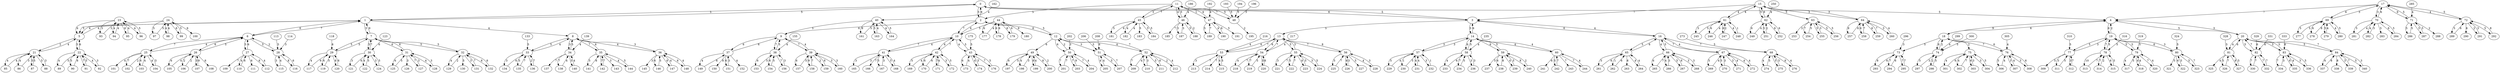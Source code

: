 strict digraph "" {
	0 -> 1	[label=5];
	0 -> 2	[label=5];
	0 -> 3	[label=6];
	0 -> 4	[label=5];
	1 -> 0	[label=5];
	1 -> 5	[label=4];
	1 -> 6	[label=6];
	1 -> 7	[label=5];
	1 -> 8	[label=4];
	2 -> 0	[label=6];
	2 -> 9	[label=6];
	2 -> 10	[label=7];
	2 -> 12	[label=6];
	3 -> 0	[label=5];
	3 -> 13	[label=5];
	3 -> 14	[label=5];
	3 -> 16	[label=6];
	4 -> 18	[label=9];
	4 -> 19	[label=6];
	4 -> 20	[label=5];
	5 -> 1	[label=4];
	5 -> 21	[label=2];
	5 -> 22	[label=5];
	6 -> 1	[label=7];
	6 -> 25	[label=7];
	6 -> 26	[label=6];
	6 -> 27	[label=5];
	6 -> 28	[label=5];
	7 -> 1	[label=9];
	7 -> 29	[label=5];
	7 -> 30	[label=5];
	7 -> 31	[label=6];
	7 -> 32	[label=5];
	8 -> 33	[label=5];
	8 -> 34	[label=3];
	8 -> 35	[label=7];
	8 -> 36	[label=4];
	9 -> 37	[label=6];
	9 -> 38	[label=7];
	9 -> 39	[label=7];
	10 -> 2	[label=6];
	10 -> 41	[label=7];
	10 -> 42	[label=6];
	10 -> 43	[label=4];
	11 -> 2	[label=5];
	11 -> 45	[label=3];
	11 -> 46	[label=4];
	11 -> 47	[label=1];
	11 -> 48	[label=7];
	12 -> 2	[label=5];
	12 -> 49	[label=6];
	12 -> 50	[label=6];
	12 -> 51	[label=3];
	12 -> 52	[label=4];
	13 -> 53	[label=6];
	13 -> 54	[label=6];
	13 -> 55	[label=5];
	13 -> 56	[label=7];
	14 -> 3	[label=6];
	14 -> 57	[label=3];
	14 -> 58	[label=6];
	14 -> 59	[label=6];
	14 -> 60	[label=4];
	15 -> 3	[label=7];
	15 -> 61	[label=4];
	15 -> 62	[label=5];
	15 -> 63	[label=5];
	15 -> 64	[label=3];
	16 -> 3	[label=4];
	16 -> 65	[label=5];
	16 -> 66	[label=4];
	16 -> 67	[label=7];
	16 -> 68	[label=7];
	17 -> 4	[label=7];
	17 -> 69	[label=6];
	17 -> 70	[label=3];
	17 -> 71	[label=6];
	17 -> 72	[label=4];
	18 -> 4	[label=6];
	18 -> 73	[label=5];
	18 -> 74	[label=8];
	18 -> 75	[label=2];
	18 -> 76	[label=7];
	19 -> 4	[label=2];
	19 -> 77	[label=5];
	19 -> 78	[label=7];
	19 -> 79	[label=5];
	19 -> 80	[label=6];
	20 -> 4	[label=3];
	20 -> 81	[label=4];
	20 -> 82	[label=5];
	20 -> 83	[label=5];
	20 -> 84	[label=5];
	21 -> 5	[label=4];
	21 -> 85	[label=4];
	21 -> 86	[label=4];
	21 -> 87	[label=5];
	21 -> 88	[label=5];
	22 -> 5	[label=6];
	22 -> 89	[label=4];
	22 -> 90	[label=5];
	22 -> 91	[label=7];
	22 -> 92	[label=4];
	23 -> 5	[label=6];
	23 -> 93	[label=3];
	23 -> 94	[label=4];
	23 -> 95	[label=6];
	23 -> 96	[label=4];
	24 -> 5	[label=5];
	24 -> 97	[label=5];
	24 -> 98	[label=4];
	24 -> 99	[label=6];
	24 -> 100	[label=6];
	25 -> 6	[label=4];
	25 -> 101	[label=4];
	25 -> 102	[label=7];
	25 -> 103	[label=6];
	25 -> 104	[label=4];
	26 -> 6	[label=5];
	26 -> 105	[label=6];
	26 -> 106	[label=2];
	26 -> 107	[label=5];
	26 -> 108	[label=6];
	27 -> 6	[label=6];
	27 -> 109	[label=7];
	27 -> 110	[label=4];
	27 -> 111	[label=6];
	27 -> 112	[label=6];
	28 -> 6	[label=2];
	28 -> 115	[label=3];
	28 -> 116	[label=8];
	29 -> 7	[label=5];
	29 -> 117	[label=4];
	29 -> 119	[label=6];
	29 -> 120	[label=6];
	30 -> 7	[label=7];
	30 -> 121	[label=3];
	30 -> 122	[label=4];
	30 -> 124	[label=3];
	31 -> 7	[label=6];
	31 -> 125	[label=6];
	31 -> 126	[label=3];
	31 -> 127	[label=7];
	31 -> 128	[label=4];
	32 -> 7	[label=5];
	32 -> 129	[label=4];
	32 -> 130	[label=5];
	32 -> 131	[label=3];
	32 -> 132	[label=6];
	33 -> 8	[label=4];
	33 -> 134	[label=3];
	33 -> 135	[label=5];
	33 -> 136	[label=2];
	34 -> 8	[label=5];
	34 -> 137	[label=7];
	34 -> 138	[label=7];
	34 -> 140	[label=5];
	35 -> 8	[label=6];
	35 -> 141	[label=5];
	35 -> 142	[label=7];
	35 -> 143	[label=3];
	35 -> 144	[label=4];
	36 -> 8	[label=3];
	36 -> 145	[label=3];
	36 -> 146	[label=6];
	36 -> 147	[label=6];
	36 -> 148	[label=6];
	37 -> 9	[label=6];
	37 -> 149	[label=4];
	37 -> 150	[label=8];
	37 -> 151	[label=6];
	37 -> 152	[label=4];
	38 -> 9	[label=5];
	38 -> 153	[label=6];
	38 -> 154	[label=6];
	38 -> 156	[label=7];
	39 -> 9	[label=4];
	39 -> 157	[label=6];
	39 -> 158	[label=9];
	39 -> 159	[label=2];
	39 -> 160	[label=3];
	40 -> 9	[label=5];
	40 -> 161	[label=8];
	40 -> 163	[label=5];
	40 -> 164	[label=4];
	41 -> 10	[label=4];
	41 -> 165	[label=3];
	41 -> 166	[label=7];
	41 -> 167	[label=5];
	41 -> 168	[label=5];
	42 -> 10	[label=7];
	42 -> 169	[label=5];
	42 -> 170	[label=6];
	42 -> 171	[label=7];
	42 -> 172	[label=3];
	43 -> 10	[label=5];
	43 -> 173	[label=6];
	43 -> 174	[label=4];
	43 -> 176	[label=7];
	44 -> 10	[label=5];
	44 -> 177	[label=6];
	44 -> 178	[label=6];
	44 -> 179	[label=6];
	44 -> 180	[label=6];
	45 -> 11	[label=7];
	45 -> 181	[label=5];
	45 -> 182	[label=4];
	45 -> 183	[label=5];
	45 -> 184	[label=5];
	46 -> 11	[label=5];
	46 -> 185	[label=7];
	46 -> 187	[label=3];
	46 -> 188	[label=5];
	47 -> 11	[label=4];
	47 -> 189	[label=5];
	47 -> 190	[label=4];
	47 -> 191	[label=5];
	48 -> 11	[label=5];
	48 -> 195	[label=2];
	49 -> 197	[label=6];
	49 -> 198	[label=4];
	49 -> 199	[label=8];
	49 -> 200	[label=6];
	50 -> 12	[label=2];
	50 -> 201	[label=7];
	50 -> 203	[label=7];
	50 -> 204	[label=7];
	51 -> 205	[label=4];
	51 -> 207	[label=5];
	52 -> 12	[label=7];
	52 -> 209	[label=7];
	52 -> 210	[label=7];
	52 -> 211	[label=5];
	52 -> 212	[label=2];
	53 -> 13	[label=7];
	53 -> 213	[label=3];
	53 -> 214	[label=7];
	53 -> 215	[label=4];
	54 -> 13	[label=7];
	54 -> 218	[label=4];
	54 -> 219	[label=7];
	54 -> 220	[label=5];
	55 -> 13	[label=3];
	55 -> 221	[label=3];
	55 -> 222	[label=5];
	55 -> 223	[label=6];
	55 -> 224	[label=3];
	56 -> 13	[label=8];
	56 -> 225	[label=5];
	56 -> 226	[label=6];
	56 -> 227	[label=5];
	56 -> 228	[label=4];
	57 -> 14	[label=3];
	57 -> 229	[label=5];
	57 -> 230	[label=1];
	57 -> 231	[label=4];
	57 -> 232	[label=3];
	58 -> 14	[label=5];
	58 -> 233	[label=4];
	58 -> 234	[label=7];
	58 -> 236	[label=3];
	59 -> 14	[label=5];
	59 -> 237	[label=5];
	59 -> 238	[label=6];
	59 -> 239	[label=4];
	59 -> 240	[label=8];
	60 -> 14	[label=4];
	60 -> 241	[label=6];
	60 -> 242	[label=5];
	60 -> 243	[label=7];
	60 -> 244	[label=7];
	61 -> 15	[label=4];
	61 -> 245	[label=3];
	61 -> 246	[label=6];
	61 -> 247	[label=6];
	61 -> 248	[label=4];
	62 -> 15	[label=6];
	62 -> 249	[label=6];
	62 -> 251	[label=5];
	62 -> 252	[label=6];
	63 -> 253	[label=3];
	63 -> 254	[label=7];
	63 -> 255	[label=5];
	63 -> 256	[label=5];
	64 -> 15	[label=3];
	64 -> 257	[label=8];
	64 -> 258	[label=6];
	64 -> 259	[label=6];
	64 -> 260	[label=3];
	65 -> 16	[label=6];
	65 -> 261	[label=5];
	65 -> 262	[label=1];
	65 -> 263	[label=6];
	65 -> 264	[label=4];
	66 -> 16	[label=5];
	66 -> 265	[label=6];
	66 -> 266	[label=4];
	66 -> 267	[label=5];
	66 -> 268	[label=3];
	67 -> 16	[label=4];
	67 -> 269	[label=5];
	67 -> 270	[label=5];
	67 -> 271	[label=3];
	67 -> 272	[label=4];
	68 -> 274	[label=4];
	68 -> 275	[label=5];
	68 -> 276	[label=6];
	69 -> 17	[label=3];
	69 -> 277	[label=5];
	69 -> 278	[label=6];
	69 -> 279	[label=5];
	69 -> 280	[label=4];
	70 -> 17	[label=6];
	70 -> 281	[label=5];
	70 -> 282	[label=4];
	70 -> 283	[label=5];
	70 -> 284	[label=6];
	71 -> 17	[label=5];
	71 -> 286	[label=5];
	71 -> 287	[label=3];
	71 -> 288	[label=2];
	72 -> 17	[label=5];
	72 -> 289	[label=5];
	72 -> 290	[label=6];
	72 -> 291	[label=2];
	72 -> 292	[label=5];
	73 -> 293	[label=8];
	73 -> 294	[label=7];
	73 -> 295	[label=7];
	74 -> 18	[label=2];
	74 -> 297	[label=5];
	74 -> 298	[label=2];
	75 -> 301	[label=4];
	75 -> 302	[label=4];
	75 -> 303	[label=6];
	75 -> 304	[label=3];
	76 -> 18	[label=6];
	76 -> 306	[label=5];
	76 -> 307	[label=3];
	76 -> 308	[label=3];
	77 -> 19	[label=3];
	77 -> 309	[label=5];
	77 -> 311	[label=3];
	77 -> 312	[label=3];
	78 -> 19	[label=5];
	78 -> 313	[label=10];
	78 -> 314	[label=7];
	78 -> 315	[label=6];
	79 -> 19	[label=5];
	79 -> 317	[label=4];
	79 -> 318	[label=4];
	79 -> 320	[label=7];
	80 -> 19	[label=3];
	80 -> 321	[label=5];
	80 -> 322	[label=6];
	80 -> 323	[label=5];
	81 -> 20	[label=6];
	81 -> 325	[label=4];
	81 -> 326	[label=5];
	81 -> 327	[label=8];
	82 -> 20	[label=7];
	82 -> 330	[label=7];
	82 -> 332	[label=7];
	83 -> 20	[label=5];
	83 -> 334	[label=7];
	83 -> 335	[label=6];
	83 -> 336	[label=3];
	84 -> 20	[label=7];
	84 -> 337	[label=6];
	84 -> 338	[label=8];
	84 -> 339	[label=3];
	84 -> 340	[label=5];
	85 -> 21	[label=4];
	86 -> 21	[label=3];
	87 -> 21	[label=5];
	88 -> 21	[label=3];
	89 -> 22	[label=5];
	90 -> 22	[label=8];
	91 -> 22	[label=5];
	92 -> 22	[label=3];
	93 -> 23	[label=3];
	94 -> 23	[label=4];
	95 -> 23	[label=4];
	96 -> 23	[label=5];
	97 -> 24	[label=5];
	98 -> 24	[label=4];
	99 -> 24	[label=5];
	102 -> 25	[label=2];
	103 -> 25	[label=4];
	104 -> 25	[label=5];
	105 -> 26	[label=4];
	106 -> 26	[label=2];
	107 -> 26	[label=9];
	110 -> 27	[label=6];
	112 -> 27	[label=4];
	113 -> 28	[label=5];
	114 -> 28	[label=3];
	115 -> 28	[label=4];
	116 -> 28	[label=6];
	117 -> 29	[label=9];
	118 -> 29	[label=6];
	119 -> 29	[label=5];
	120 -> 29	[label=6];
	121 -> 30	[label=6];
	122 -> 30	[label=5];
	123 -> 30	[label=6];
	124 -> 30	[label=5];
	125 -> 31	[label=5];
	127 -> 31	[label=3];
	128 -> 31	[label=3];
	129 -> 32	[label=2];
	131 -> 32	[label=7];
	132 -> 32	[label=6];
	133 -> 33	[label=5];
	134 -> 33	[label=6];
	135 -> 33	[label=7];
	136 -> 33	[label=7];
	138 -> 34	[label=4];
	139 -> 34	[label=4];
	140 -> 34	[label=4];
	141 -> 35	[label=8];
	142 -> 35	[label=7];
	144 -> 35	[label=5];
	146 -> 36	[label=5];
	147 -> 36	[label=4];
	148 -> 36	[label=4];
	149 -> 37	[label=6];
	151 -> 37	[label=3];
	153 -> 38	[label=5];
	154 -> 38	[label=5];
	155 -> 38	[label=4];
	156 -> 38	[label=3];
	157 -> 39	[label=5];
	158 -> 39	[label=7];
	159 -> 39	[label=6];
	160 -> 39	[label=3];
	161 -> 40	[label=5];
	162 -> 40	[label=4];
	163 -> 40	[label=4];
	164 -> 40	[label=5];
	165 -> 41	[label=3];
	167 -> 41	[label=3];
	168 -> 41	[label=4];
	169 -> 42	[label=4];
	170 -> 42	[label=6];
	171 -> 42	[label=4];
	172 -> 42	[label=5];
	173 -> 43	[label=4];
	174 -> 43	[label=5];
	175 -> 43	[label=5];
	176 -> 43	[label=5];
	177 -> 44	[label=4];
	178 -> 44	[label=6];
	179 -> 44	[label=6];
	181 -> 45	[label=6];
	182 -> 45	[label=4];
	184 -> 45	[label=5];
	186 -> 46	[label=4];
	187 -> 46	[label=3];
	188 -> 46	[label=2];
	189 -> 47	[label=7];
	190 -> 47	[label=6];
	192 -> 47	[label=4];
	193 -> 48	[label=5];
	194 -> 48	[label=5];
	196 -> 48	[label=3];
	197 -> 49	[label=5];
	198 -> 49	[label=3];
	199 -> 49	[label=4];
	200 -> 49	[label=2];
	201 -> 50	[label=7];
	202 -> 50	[label=3];
	203 -> 50	[label=9];
	204 -> 50	[label=4];
	205 -> 51	[label=4];
	206 -> 51	[label=5];
	207 -> 51	[label=7];
	208 -> 51	[label=6];
	209 -> 52	[label=4];
	210 -> 52	[label=3];
	211 -> 52	[label=6];
	212 -> 52	[label=4];
	213 -> 53	[label=7];
	215 -> 53	[label=5];
	216 -> 53	[label=4];
	217 -> 54	[label=4];
	218 -> 54	[label=7];
	219 -> 54	[label=5];
	220 -> 54	[label=8];
	221 -> 55	[label=7];
	222 -> 55	[label=7];
	223 -> 55	[label=5];
	224 -> 55	[label=5];
	225 -> 56	[label=7];
	226 -> 56	[label=3];
	228 -> 56	[label=3];
	229 -> 57	[label=4];
	230 -> 57	[label=5];
	231 -> 57	[label=4];
	232 -> 57	[label=1];
	233 -> 58	[label=6];
	234 -> 58	[label=5];
	235 -> 58	[label=4];
	236 -> 58	[label=3];
	238 -> 59	[label=8];
	239 -> 59	[label=5];
	240 -> 59	[label=2];
	242 -> 60	[label=7];
	244 -> 60	[label=4];
	245 -> 61	[label=5];
	246 -> 61	[label=4];
	247 -> 61	[label=2];
	248 -> 61	[label=1];
	249 -> 62	[label=4];
	250 -> 62	[label=4];
	251 -> 62	[label=2];
	252 -> 62	[label=6];
	254 -> 63	[label=5];
	255 -> 63	[label=3];
	256 -> 63	[label=5];
	257 -> 64	[label=6];
	258 -> 64	[label=7];
	259 -> 64	[label=7];
	260 -> 64	[label=4];
	261 -> 65	[label=6];
	262 -> 65	[label=6];
	264 -> 65	[label=4];
	265 -> 66	[label=7];
	266 -> 66	[label=3];
	267 -> 66	[label=6];
	268 -> 66	[label=3];
	269 -> 67	[label=4];
	270 -> 67	[label=3];
	271 -> 67	[label=4];
	272 -> 67	[label=4];
	273 -> 68	[label=5];
	274 -> 68	[label=5];
	275 -> 68	[label=5];
	276 -> 68	[label=4];
	277 -> 69	[label=5];
	278 -> 69	[label=8];
	279 -> 69	[label=4];
	280 -> 69	[label=5];
	281 -> 70	[label=4];
	282 -> 70	[label=3];
	284 -> 70	[label=5];
	285 -> 71	[label=4];
	286 -> 71	[label=5];
	287 -> 71	[label=5];
	289 -> 72	[label=6];
	291 -> 72	[label=3];
	292 -> 72	[label=8];
	293 -> 73	[label=6];
	294 -> 73	[label=6];
	295 -> 73	[label=7];
	296 -> 73	[label=3];
	297 -> 74	[label=3];
	298 -> 74	[label=5];
	299 -> 74	[label=4];
	300 -> 74	[label=5];
	301 -> 75	[label=6];
	302 -> 75	[label=7];
	303 -> 75	[label=3];
	304 -> 75	[label=5];
	305 -> 76	[label=4];
	306 -> 76	[label=4];
	307 -> 76	[label=4];
	308 -> 76	[label=6];
	310 -> 77	[label=5];
	311 -> 77	[label=5];
	312 -> 77	[label=7];
	313 -> 78	[label=7];
	314 -> 78	[label=2];
	315 -> 78	[label=5];
	316 -> 78	[label=5];
	317 -> 79	[label=5];
	318 -> 79	[label=4];
	319 -> 79	[label=5];
	320 -> 79	[label=4];
	322 -> 80	[label=5];
	323 -> 80	[label=7];
	324 -> 80	[label=5];
	326 -> 81	[label=7];
	327 -> 81	[label=5];
	328 -> 81	[label=5];
	329 -> 82	[label=6];
	330 -> 82	[label=7];
	331 -> 82	[label=6];
	332 -> 82	[label=7];
	333 -> 83	[label=6];
	334 -> 83	[label=3];
	335 -> 83	[label=4];
	336 -> 83	[label=5];
	337 -> 84	[label=8];
	339 -> 84	[label=7];
	340 -> 84	[label=3];
}

